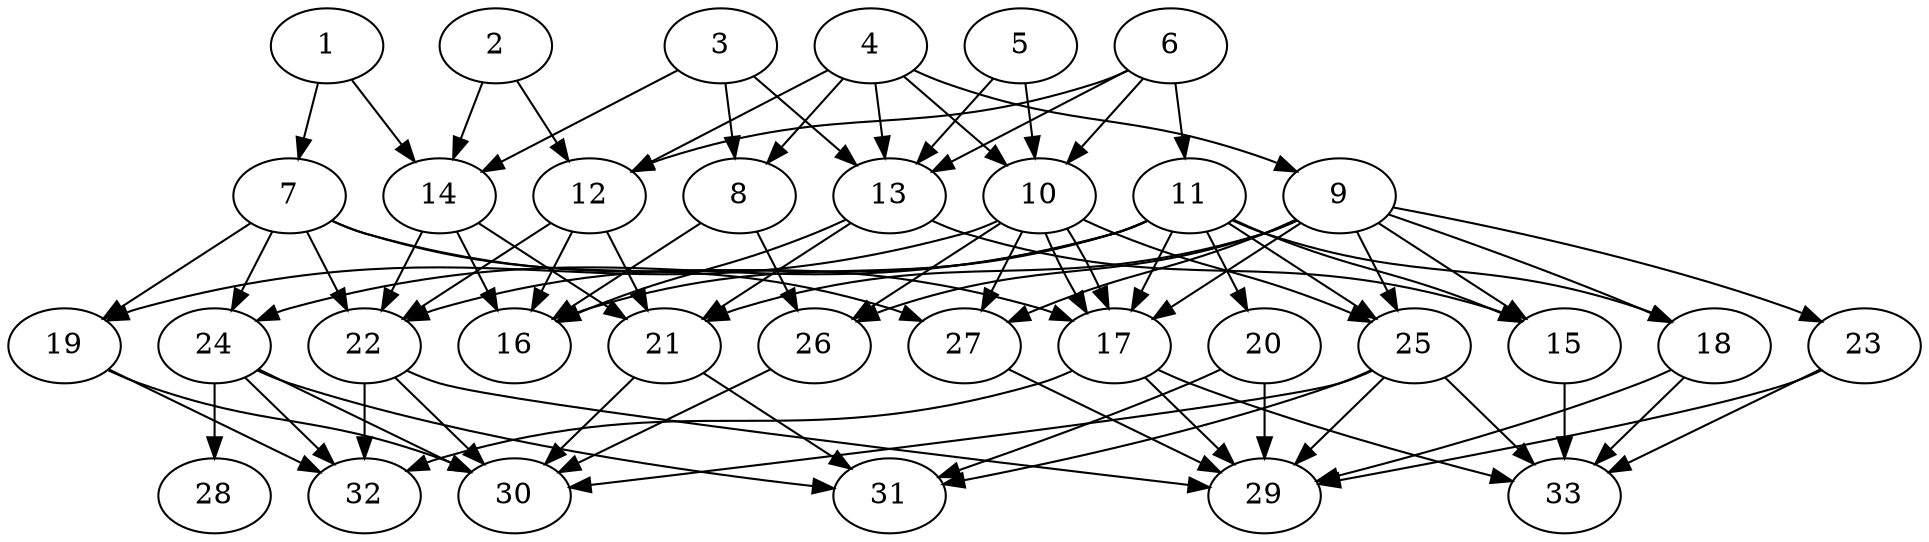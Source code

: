 // DAG (tier=2-normal, mode=data, n=33, ccr=0.444, fat=0.647, density=0.567, regular=0.488, jump=0.108, mindata=2097152, maxdata=16777216)
// DAG automatically generated by daggen at Sun Aug 24 16:33:34 2025
// /home/ermia/Project/Environments/daggen/bin/daggen --dot --ccr 0.444 --fat 0.647 --regular 0.488 --density 0.567 --jump 0.108 --mindata 2097152 --maxdata 16777216 -n 33 
digraph G {
  1 [size="46509046428129584", alpha="0.09", expect_size="23254523214064792"]
  1 -> 7 [size ="1047949614252032"]
  1 -> 14 [size ="1047949614252032"]
  2 [size="37880156545024000", alpha="0.04", expect_size="18940078272512000"]
  2 -> 12 [size ="1849378557919232"]
  2 -> 14 [size ="1849378557919232"]
  3 [size="358470253990857920", alpha="0.05", expect_size="179235126995428960"]
  3 -> 8 [size ="919742424547328"]
  3 -> 13 [size ="919742424547328"]
  3 -> 14 [size ="919742424547328"]
  4 [size="1926342981831048960", alpha="0.17", expect_size="963171490915524480"]
  4 -> 8 [size ="1600537757745152"]
  4 -> 9 [size ="1600537757745152"]
  4 -> 10 [size ="1600537757745152"]
  4 -> 12 [size ="1600537757745152"]
  4 -> 13 [size ="1600537757745152"]
  5 [size="73301655477626601472", alpha="0.03", expect_size="36650827738813300736"]
  5 -> 10 [size ="140119692541952"]
  5 -> 13 [size ="140119692541952"]
  6 [size="4176642622606594048", alpha="0.09", expect_size="2088321311303297024"]
  6 -> 10 [size ="2052721309908992"]
  6 -> 11 [size ="2052721309908992"]
  6 -> 12 [size ="2052721309908992"]
  6 -> 13 [size ="2052721309908992"]
  7 [size="216290434075613724672", alpha="0.11", expect_size="108145217037806862336"]
  7 -> 17 [size ="288258105802752"]
  7 -> 19 [size ="288258105802752"]
  7 -> 22 [size ="288258105802752"]
  7 -> 24 [size ="288258105802752"]
  7 -> 27 [size ="288258105802752"]
  8 [size="7415479098876562", alpha="0.00", expect_size="3707739549438281"]
  8 -> 16 [size ="447028920320000"]
  8 -> 26 [size ="447028920320000"]
  9 [size="35146586684658600", alpha="0.14", expect_size="17573293342329300"]
  9 -> 15 [size ="1542443551948800"]
  9 -> 17 [size ="1542443551948800"]
  9 -> 18 [size ="1542443551948800"]
  9 -> 21 [size ="1542443551948800"]
  9 -> 23 [size ="1542443551948800"]
  9 -> 25 [size ="1542443551948800"]
  9 -> 26 [size ="1542443551948800"]
  9 -> 27 [size ="1542443551948800"]
  10 [size="790086281604206952448", alpha="0.01", expect_size="395043140802103476224"]
  10 -> 17 [size ="683711683100672"]
  10 -> 17 [size ="683711683100672"]
  10 -> 19 [size ="683711683100672"]
  10 -> 25 [size ="683711683100672"]
  10 -> 26 [size ="683711683100672"]
  10 -> 27 [size ="683711683100672"]
  11 [size="2893977822461962", alpha="0.18", expect_size="1446988911230981"]
  11 -> 15 [size ="73995072307200"]
  11 -> 16 [size ="73995072307200"]
  11 -> 17 [size ="73995072307200"]
  11 -> 18 [size ="73995072307200"]
  11 -> 20 [size ="73995072307200"]
  11 -> 22 [size ="73995072307200"]
  11 -> 24 [size ="73995072307200"]
  11 -> 25 [size ="73995072307200"]
  12 [size="1811518492302531840", alpha="0.00", expect_size="905759246151265920"]
  12 -> 16 [size ="1751319899537408"]
  12 -> 21 [size ="1751319899537408"]
  12 -> 22 [size ="1751319899537408"]
  13 [size="1900211874070226", alpha="0.02", expect_size="950105937035113"]
  13 -> 15 [size ="137322486038528"]
  13 -> 16 [size ="137322486038528"]
  13 -> 21 [size ="137322486038528"]
  14 [size="3378465238045222912", alpha="0.20", expect_size="1689232619022611456"]
  14 -> 16 [size ="1284844298436608"]
  14 -> 21 [size ="1284844298436608"]
  14 -> 22 [size ="1284844298436608"]
  15 [size="3394296144690129408", alpha="0.03", expect_size="1697148072345064704"]
  15 -> 33 [size ="1502439026982912"]
  16 [size="4095269746484387328", alpha="0.13", expect_size="2047634873242193664"]
  17 [size="10115366238050844672", alpha="0.10", expect_size="5057683119025422336"]
  17 -> 29 [size ="37417755082752"]
  17 -> 32 [size ="37417755082752"]
  17 -> 33 [size ="37417755082752"]
  18 [size="1864718471703560192000", alpha="0.15", expect_size="932359235851780096000"]
  18 -> 29 [size ="1211989439283200"]
  18 -> 33 [size ="1211989439283200"]
  19 [size="93485021912847280", alpha="0.14", expect_size="46742510956423640"]
  19 -> 30 [size ="1608426740252672"]
  19 -> 32 [size ="1608426740252672"]
  20 [size="3926137796290269", alpha="0.06", expect_size="1963068898145134"]
  20 -> 29 [size ="137798061391872"]
  20 -> 31 [size ="137798061391872"]
  21 [size="36349141213902960", alpha="0.04", expect_size="18174570606951480"]
  21 -> 30 [size ="647843337469952"]
  21 -> 31 [size ="647843337469952"]
  22 [size="74088018536992192", alpha="0.10", expect_size="37044009268496096"]
  22 -> 29 [size ="1257582664613888"]
  22 -> 30 [size ="1257582664613888"]
  22 -> 32 [size ="1257582664613888"]
  23 [size="2184950958094940672", alpha="0.10", expect_size="1092475479047470336"]
  23 -> 29 [size ="995736367923200"]
  23 -> 33 [size ="995736367923200"]
  24 [size="30958179750387984", alpha="0.09", expect_size="15479089875193992"]
  24 -> 28 [size ="574554015531008"]
  24 -> 30 [size ="574554015531008"]
  24 -> 31 [size ="574554015531008"]
  24 -> 32 [size ="574554015531008"]
  25 [size="682007405434412990464", alpha="0.03", expect_size="341003702717206495232"]
  25 -> 29 [size ="619844445667328"]
  25 -> 30 [size ="619844445667328"]
  25 -> 31 [size ="619844445667328"]
  25 -> 33 [size ="619844445667328"]
  26 [size="51497428771860744", alpha="0.12", expect_size="25748714385930372"]
  26 -> 30 [size ="1438250631692288"]
  27 [size="19302074986015408", alpha="0.11", expect_size="9651037493007704"]
  27 -> 29 [size ="492335129427968"]
  28 [size="5873885386853213184", alpha="0.08", expect_size="2936942693426606592"]
  29 [size="29687909059290420", alpha="0.11", expect_size="14843954529645210"]
  30 [size="4610277467860161", alpha="0.14", expect_size="2305138733930080"]
  31 [size="1355653908215653376", alpha="0.18", expect_size="677826954107826688"]
  32 [size="954140264355652960256", alpha="0.20", expect_size="477070132177826480128"]
  33 [size="2899248769138688000000", alpha="0.12", expect_size="1449624384569344000000"]
}